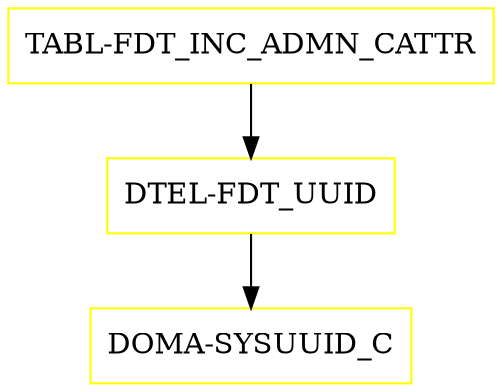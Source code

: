 digraph G {
  "TABL-FDT_INC_ADMN_CATTR" [shape=box,color=yellow];
  "DTEL-FDT_UUID" [shape=box,color=yellow,URL="./DTEL_FDT_UUID.html"];
  "DOMA-SYSUUID_C" [shape=box,color=yellow,URL="./DOMA_SYSUUID_C.html"];
  "TABL-FDT_INC_ADMN_CATTR" -> "DTEL-FDT_UUID";
  "DTEL-FDT_UUID" -> "DOMA-SYSUUID_C";
}
